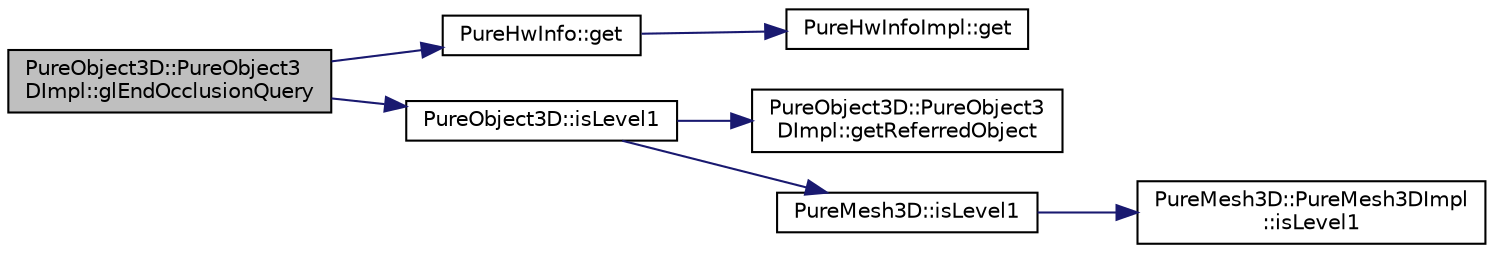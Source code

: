 digraph "PureObject3D::PureObject3DImpl::glEndOcclusionQuery"
{
 // LATEX_PDF_SIZE
  edge [fontname="Helvetica",fontsize="10",labelfontname="Helvetica",labelfontsize="10"];
  node [fontname="Helvetica",fontsize="10",shape=record];
  rankdir="LR";
  Node1 [label="PureObject3D::PureObject3\lDImpl::glEndOcclusionQuery",height=0.2,width=0.4,color="black", fillcolor="grey75", style="filled", fontcolor="black",tooltip=" "];
  Node1 -> Node2 [color="midnightblue",fontsize="10",style="solid",fontname="Helvetica"];
  Node2 [label="PureHwInfo::get",height=0.2,width=0.4,color="black", fillcolor="white", style="filled",URL="$class_pure_hw_info.html#a5d801d548489e9f6c9a3485b8979af3f",tooltip="Gets the singleton instance."];
  Node2 -> Node3 [color="midnightblue",fontsize="10",style="solid",fontname="Helvetica"];
  Node3 [label="PureHwInfoImpl::get",height=0.2,width=0.4,color="black", fillcolor="white", style="filled",URL="$class_pure_hw_info_impl.html#a54faedd6ce3a5750139d457f4a8a22f2",tooltip="Gets the singleton instance."];
  Node1 -> Node4 [color="midnightblue",fontsize="10",style="solid",fontname="Helvetica"];
  Node4 [label="PureObject3D::isLevel1",height=0.2,width=0.4,color="black", fillcolor="white", style="filled",URL="$class_pure_object3_d.html#aa46f669965a0b3ec379252b424ddd725",tooltip="Tells if the mesh is a level-1 parent mesh."];
  Node4 -> Node5 [color="midnightblue",fontsize="10",style="solid",fontname="Helvetica"];
  Node5 [label="PureObject3D::PureObject3\lDImpl::getReferredObject",height=0.2,width=0.4,color="black", fillcolor="white", style="filled",URL="$class_pure_object3_d_1_1_pure_object3_d_impl.html#a40d9f6688f4f5c505ca45cb476c36eec",tooltip=" "];
  Node4 -> Node6 [color="midnightblue",fontsize="10",style="solid",fontname="Helvetica"];
  Node6 [label="PureMesh3D::isLevel1",height=0.2,width=0.4,color="black", fillcolor="white", style="filled",URL="$class_pure_mesh3_d.html#a5994d09a83ab409a273eeffff3d6b105",tooltip="Tells if the mesh is a level-1 parent mesh."];
  Node6 -> Node7 [color="midnightblue",fontsize="10",style="solid",fontname="Helvetica"];
  Node7 [label="PureMesh3D::PureMesh3DImpl\l::isLevel1",height=0.2,width=0.4,color="black", fillcolor="white", style="filled",URL="$class_pure_mesh3_d_1_1_pure_mesh3_d_impl.html#affd18ce4e5530fc032f1eb2d5c03c689",tooltip=" "];
}
